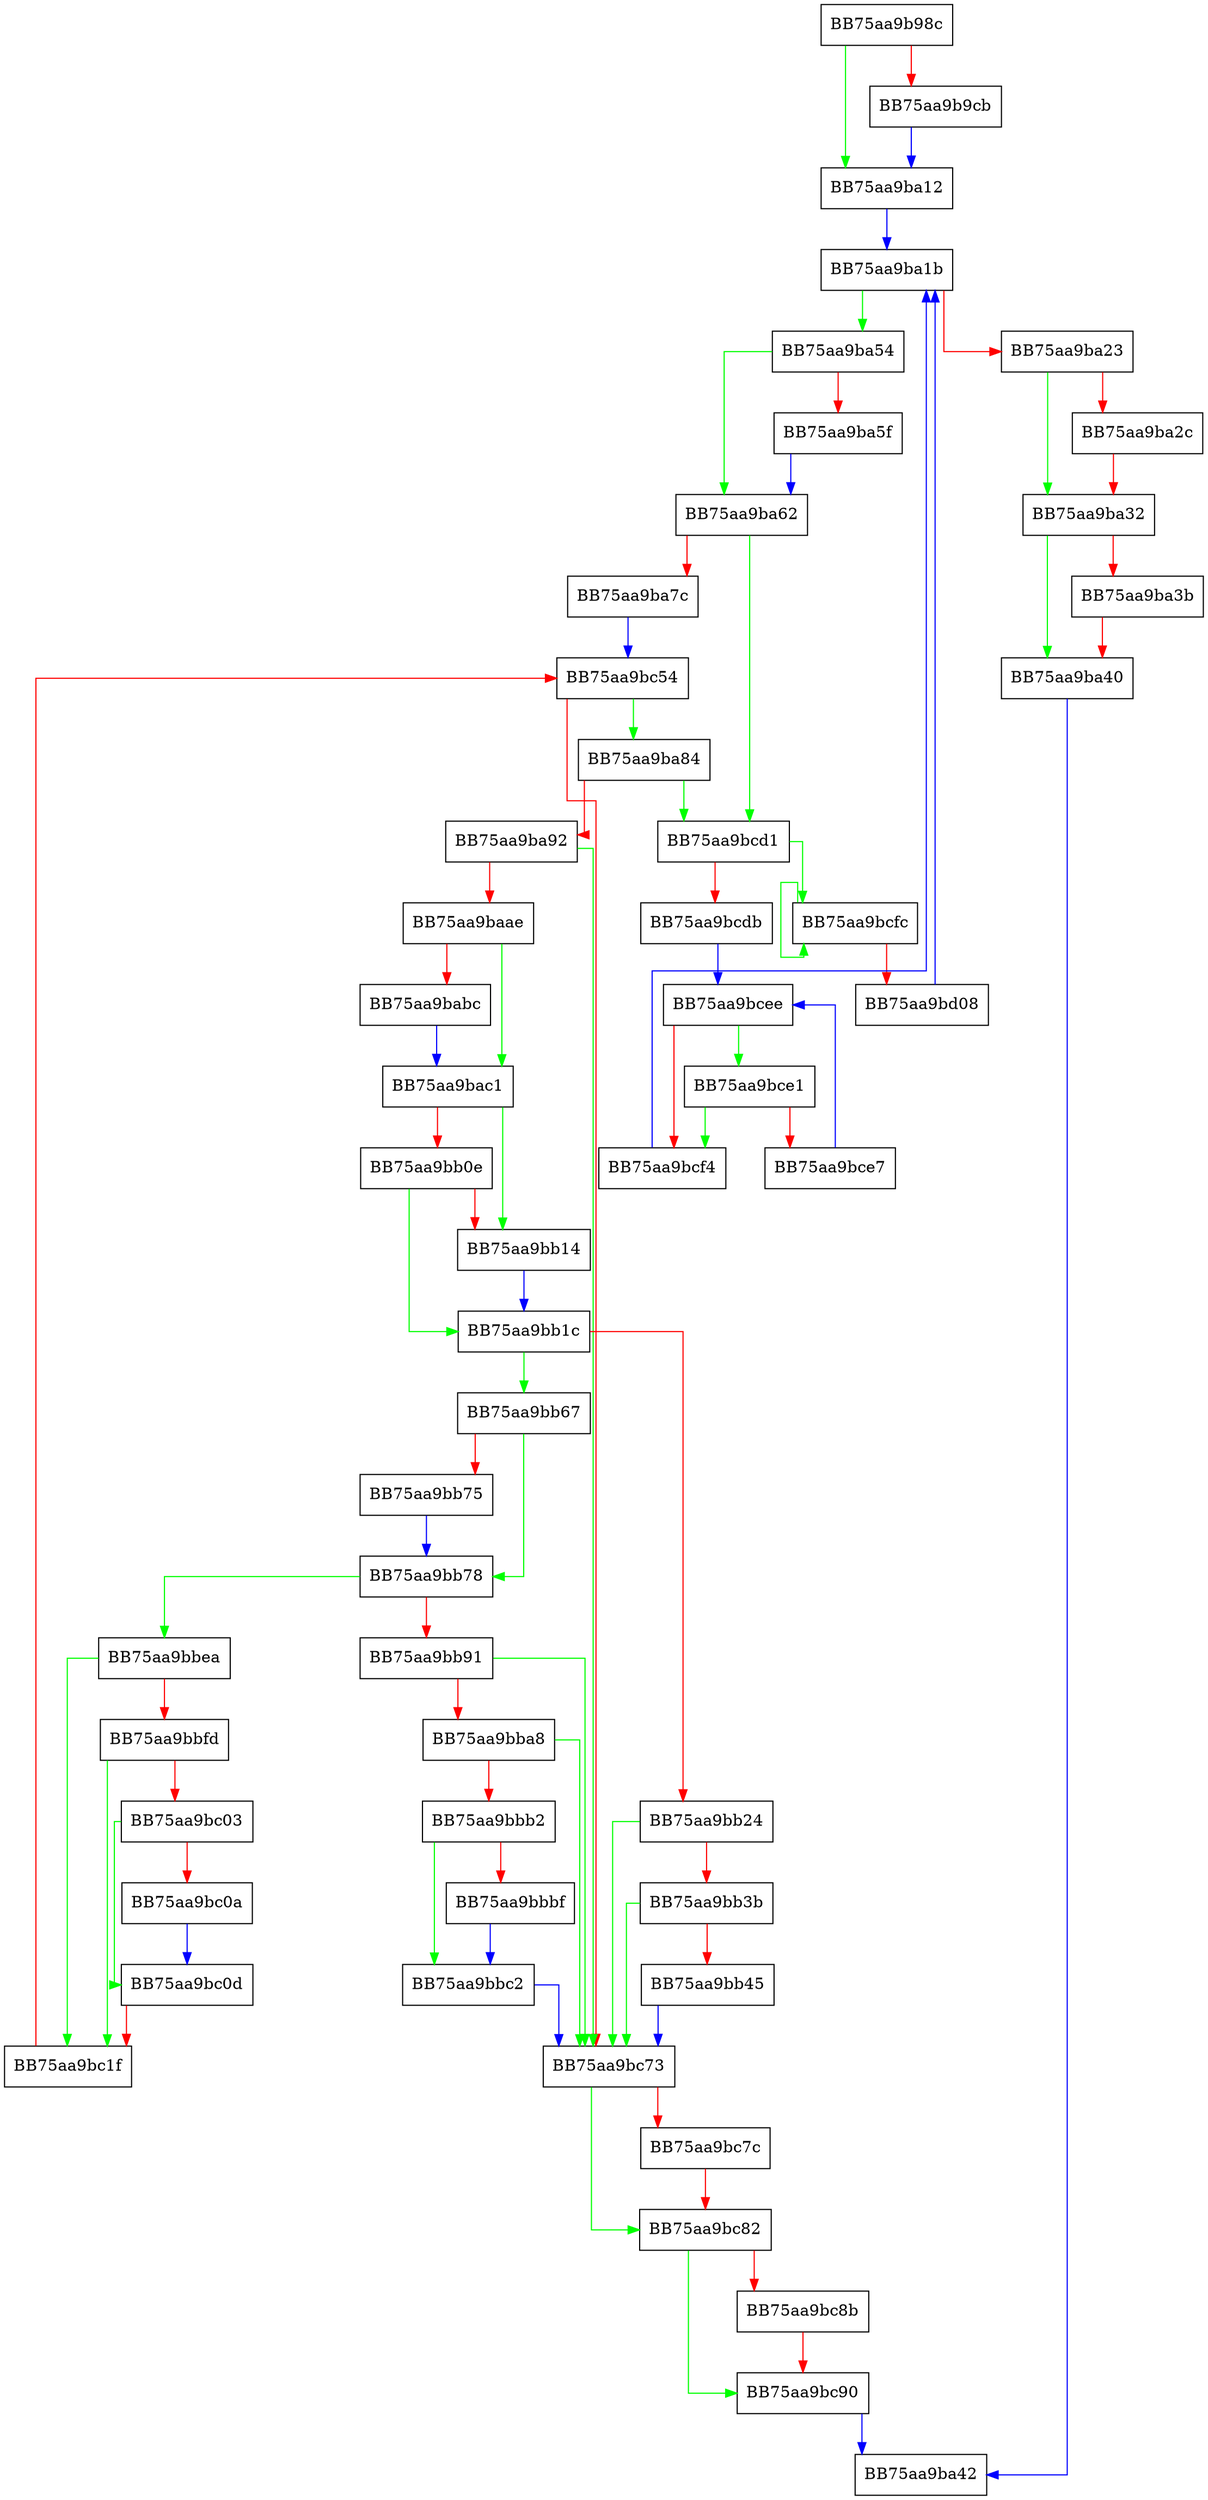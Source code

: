 digraph GetRoutineInfoFromImage {
  node [shape="box"];
  graph [splines=ortho];
  BB75aa9b98c -> BB75aa9ba12 [color="green"];
  BB75aa9b98c -> BB75aa9b9cb [color="red"];
  BB75aa9b9cb -> BB75aa9ba12 [color="blue"];
  BB75aa9ba12 -> BB75aa9ba1b [color="blue"];
  BB75aa9ba1b -> BB75aa9ba54 [color="green"];
  BB75aa9ba1b -> BB75aa9ba23 [color="red"];
  BB75aa9ba23 -> BB75aa9ba32 [color="green"];
  BB75aa9ba23 -> BB75aa9ba2c [color="red"];
  BB75aa9ba2c -> BB75aa9ba32 [color="red"];
  BB75aa9ba32 -> BB75aa9ba40 [color="green"];
  BB75aa9ba32 -> BB75aa9ba3b [color="red"];
  BB75aa9ba3b -> BB75aa9ba40 [color="red"];
  BB75aa9ba40 -> BB75aa9ba42 [color="blue"];
  BB75aa9ba54 -> BB75aa9ba62 [color="green"];
  BB75aa9ba54 -> BB75aa9ba5f [color="red"];
  BB75aa9ba5f -> BB75aa9ba62 [color="blue"];
  BB75aa9ba62 -> BB75aa9bcd1 [color="green"];
  BB75aa9ba62 -> BB75aa9ba7c [color="red"];
  BB75aa9ba7c -> BB75aa9bc54 [color="blue"];
  BB75aa9ba84 -> BB75aa9bcd1 [color="green"];
  BB75aa9ba84 -> BB75aa9ba92 [color="red"];
  BB75aa9ba92 -> BB75aa9bc73 [color="green"];
  BB75aa9ba92 -> BB75aa9baae [color="red"];
  BB75aa9baae -> BB75aa9bac1 [color="green"];
  BB75aa9baae -> BB75aa9babc [color="red"];
  BB75aa9babc -> BB75aa9bac1 [color="blue"];
  BB75aa9bac1 -> BB75aa9bb14 [color="green"];
  BB75aa9bac1 -> BB75aa9bb0e [color="red"];
  BB75aa9bb0e -> BB75aa9bb1c [color="green"];
  BB75aa9bb0e -> BB75aa9bb14 [color="red"];
  BB75aa9bb14 -> BB75aa9bb1c [color="blue"];
  BB75aa9bb1c -> BB75aa9bb67 [color="green"];
  BB75aa9bb1c -> BB75aa9bb24 [color="red"];
  BB75aa9bb24 -> BB75aa9bc73 [color="green"];
  BB75aa9bb24 -> BB75aa9bb3b [color="red"];
  BB75aa9bb3b -> BB75aa9bc73 [color="green"];
  BB75aa9bb3b -> BB75aa9bb45 [color="red"];
  BB75aa9bb45 -> BB75aa9bc73 [color="blue"];
  BB75aa9bb67 -> BB75aa9bb78 [color="green"];
  BB75aa9bb67 -> BB75aa9bb75 [color="red"];
  BB75aa9bb75 -> BB75aa9bb78 [color="blue"];
  BB75aa9bb78 -> BB75aa9bbea [color="green"];
  BB75aa9bb78 -> BB75aa9bb91 [color="red"];
  BB75aa9bb91 -> BB75aa9bc73 [color="green"];
  BB75aa9bb91 -> BB75aa9bba8 [color="red"];
  BB75aa9bba8 -> BB75aa9bc73 [color="green"];
  BB75aa9bba8 -> BB75aa9bbb2 [color="red"];
  BB75aa9bbb2 -> BB75aa9bbc2 [color="green"];
  BB75aa9bbb2 -> BB75aa9bbbf [color="red"];
  BB75aa9bbbf -> BB75aa9bbc2 [color="blue"];
  BB75aa9bbc2 -> BB75aa9bc73 [color="blue"];
  BB75aa9bbea -> BB75aa9bc1f [color="green"];
  BB75aa9bbea -> BB75aa9bbfd [color="red"];
  BB75aa9bbfd -> BB75aa9bc1f [color="green"];
  BB75aa9bbfd -> BB75aa9bc03 [color="red"];
  BB75aa9bc03 -> BB75aa9bc0d [color="green"];
  BB75aa9bc03 -> BB75aa9bc0a [color="red"];
  BB75aa9bc0a -> BB75aa9bc0d [color="blue"];
  BB75aa9bc0d -> BB75aa9bc1f [color="red"];
  BB75aa9bc1f -> BB75aa9bc54 [color="red"];
  BB75aa9bc54 -> BB75aa9ba84 [color="green"];
  BB75aa9bc54 -> BB75aa9bc73 [color="red"];
  BB75aa9bc73 -> BB75aa9bc82 [color="green"];
  BB75aa9bc73 -> BB75aa9bc7c [color="red"];
  BB75aa9bc7c -> BB75aa9bc82 [color="red"];
  BB75aa9bc82 -> BB75aa9bc90 [color="green"];
  BB75aa9bc82 -> BB75aa9bc8b [color="red"];
  BB75aa9bc8b -> BB75aa9bc90 [color="red"];
  BB75aa9bc90 -> BB75aa9ba42 [color="blue"];
  BB75aa9bcd1 -> BB75aa9bcfc [color="green"];
  BB75aa9bcd1 -> BB75aa9bcdb [color="red"];
  BB75aa9bcdb -> BB75aa9bcee [color="blue"];
  BB75aa9bce1 -> BB75aa9bcf4 [color="green"];
  BB75aa9bce1 -> BB75aa9bce7 [color="red"];
  BB75aa9bce7 -> BB75aa9bcee [color="blue"];
  BB75aa9bcee -> BB75aa9bce1 [color="green"];
  BB75aa9bcee -> BB75aa9bcf4 [color="red"];
  BB75aa9bcf4 -> BB75aa9ba1b [color="blue"];
  BB75aa9bcfc -> BB75aa9bcfc [color="green"];
  BB75aa9bcfc -> BB75aa9bd08 [color="red"];
  BB75aa9bd08 -> BB75aa9ba1b [color="blue"];
}